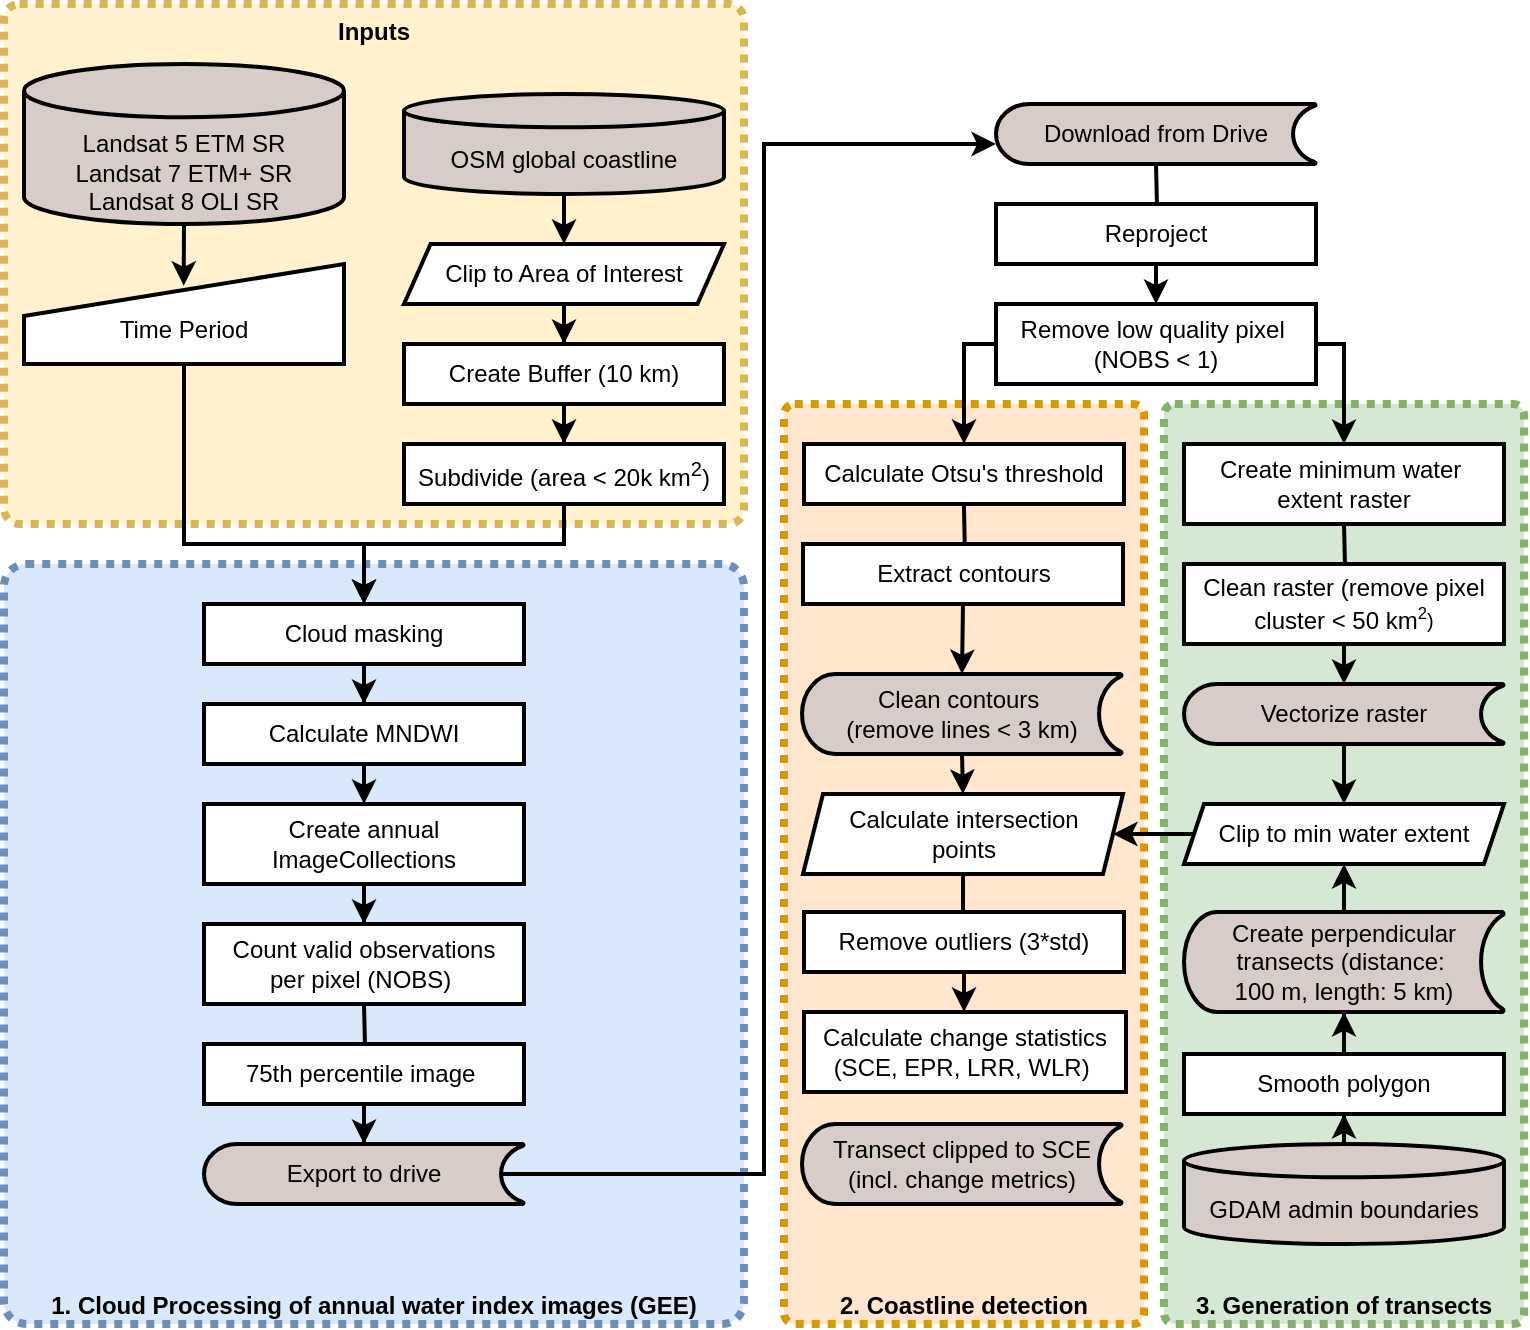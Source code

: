 <mxfile scale="2" border="0">
    <diagram id="DBIpVV0om-4YAddCiOre" name="Page-1">
        <mxGraphModel dx="1202" dy="1013" grid="1" gridSize="10" guides="1" tooltips="1" connect="1" arrows="1" fold="1" page="1" pageScale="1" pageWidth="827" pageHeight="1169" background="none" math="0" shadow="0">
            <root>
                <mxCell id="0"/>
                <mxCell id="1" parent="0"/>
                <mxCell id="156" value="&lt;b&gt;&lt;font color=&quot;#000000&quot;&gt;2. Coastline detection&lt;/font&gt;&lt;/b&gt;" style="rounded=1;whiteSpace=wrap;html=1;strokeWidth=4;arcSize=3;dashed=1;verticalAlign=bottom;rotation=0;dashPattern=1 1;fillColor=#ffe6cc;strokeColor=#d79b00;" parent="1" vertex="1">
                    <mxGeometry x="410" y="260" width="180" height="460" as="geometry"/>
                </mxCell>
                <mxCell id="143" value="&lt;b&gt;&lt;font color=&quot;#000000&quot;&gt;Inputs&lt;/font&gt;&lt;/b&gt;" style="rounded=1;whiteSpace=wrap;html=1;strokeWidth=4;arcSize=3;dashed=1;verticalAlign=top;dashPattern=1 1;fillColor=#fff2cc;strokeColor=#d6b656;" parent="1" vertex="1">
                    <mxGeometry x="20" y="60" width="370" height="260" as="geometry"/>
                </mxCell>
                <mxCell id="137" value="&lt;b&gt;&lt;font color=&quot;#000000&quot;&gt;1. Cloud Processing of annual water index images (GEE)&lt;/font&gt;&lt;/b&gt;" style="rounded=1;whiteSpace=wrap;html=1;strokeWidth=4;arcSize=3;dashed=1;verticalAlign=bottom;dashPattern=1 1;fillColor=#dae8fc;strokeColor=#6c8ebf;" parent="1" vertex="1">
                    <mxGeometry x="20" y="340" width="370" height="380" as="geometry"/>
                </mxCell>
                <mxCell id="140" value="&lt;b&gt;&lt;font color=&quot;#000000&quot;&gt;3. Generation&amp;nbsp;of transects&lt;/font&gt;&lt;/b&gt;" style="rounded=1;whiteSpace=wrap;html=1;strokeWidth=4;arcSize=3;dashed=1;verticalAlign=bottom;rotation=0;dashPattern=1 1;fillColor=#d5e8d4;strokeColor=#82b366;" parent="1" vertex="1">
                    <mxGeometry x="600" y="260" width="180" height="460" as="geometry"/>
                </mxCell>
                <mxCell id="132" style="edgeStyle=orthogonalEdgeStyle;rounded=0;orthogonalLoop=1;jettySize=auto;html=1;exitX=0.5;exitY=1;exitDx=0;exitDy=0;exitPerimeter=0;entryX=0.499;entryY=0.217;entryDx=0;entryDy=0;entryPerimeter=0;strokeWidth=2;" parent="1" source="8" target="11" edge="1">
                    <mxGeometry relative="1" as="geometry"/>
                </mxCell>
                <mxCell id="8" value="&lt;br&gt;&lt;br&gt;Landsat 5 ETM SR&lt;br&gt;Landsat 7 ETM+ SR&lt;br&gt;Landsat 8 OLI SR" style="strokeWidth=2;html=1;shape=mxgraph.flowchart.database;whiteSpace=wrap;verticalAlign=middle;fillColor=#d7ccc8;" parent="1" vertex="1">
                    <mxGeometry x="30" y="90" width="160" height="80" as="geometry"/>
                </mxCell>
                <mxCell id="110" style="edgeStyle=orthogonalEdgeStyle;rounded=0;orthogonalLoop=1;jettySize=auto;html=1;exitX=0.5;exitY=1;exitDx=0;exitDy=0;exitPerimeter=0;entryX=0.5;entryY=0;entryDx=0;entryDy=0;strokeWidth=2;" parent="1" source="10" target="109" edge="1">
                    <mxGeometry relative="1" as="geometry"/>
                </mxCell>
                <mxCell id="10" value="&lt;br&gt;OSM global coastline" style="strokeWidth=2;html=1;shape=mxgraph.flowchart.database;whiteSpace=wrap;verticalAlign=middle;fillColor=#d7ccc8;" parent="1" vertex="1">
                    <mxGeometry x="220" y="105" width="160" height="50" as="geometry"/>
                </mxCell>
                <mxCell id="128" style="edgeStyle=orthogonalEdgeStyle;rounded=0;orthogonalLoop=1;jettySize=auto;html=1;exitX=0.5;exitY=1;exitDx=0;exitDy=0;entryX=0.5;entryY=0;entryDx=0;entryDy=0;strokeWidth=2;" parent="1" source="11" edge="1">
                    <mxGeometry relative="1" as="geometry">
                        <Array as="points">
                            <mxPoint x="110" y="240"/>
                            <mxPoint x="110" y="330"/>
                            <mxPoint x="200" y="330"/>
                        </Array>
                        <mxPoint x="200" y="360.0" as="targetPoint"/>
                    </mxGeometry>
                </mxCell>
                <mxCell id="11" value="&lt;br&gt;Time Period" style="html=1;strokeWidth=2;shape=manualInput;whiteSpace=wrap;rounded=1;size=26;arcSize=0;" parent="1" vertex="1">
                    <mxGeometry x="30" y="190" width="160" height="50" as="geometry"/>
                </mxCell>
                <mxCell id="17" value="" style="edgeStyle=orthogonalEdgeStyle;rounded=0;orthogonalLoop=1;jettySize=auto;html=1;strokeWidth=2;" parent="1" source="14" target="16" edge="1">
                    <mxGeometry relative="1" as="geometry"/>
                </mxCell>
                <mxCell id="14" value="Create Buffer (10 km)" style="whiteSpace=wrap;html=1;strokeWidth=2;" parent="1" vertex="1">
                    <mxGeometry x="220" y="230" width="160" height="30" as="geometry"/>
                </mxCell>
                <mxCell id="23" style="edgeStyle=orthogonalEdgeStyle;rounded=0;orthogonalLoop=1;jettySize=auto;html=1;exitX=0.5;exitY=1;exitDx=0;exitDy=0;strokeWidth=2;entryX=0.5;entryY=0;entryDx=0;entryDy=0;" parent="1" source="16" target="25" edge="1">
                    <mxGeometry relative="1" as="geometry">
                        <mxPoint x="200" y="360" as="targetPoint"/>
                        <Array as="points">
                            <mxPoint x="300" y="330"/>
                            <mxPoint x="200" y="330"/>
                        </Array>
                    </mxGeometry>
                </mxCell>
                <mxCell id="16" value="Subdivide (area &amp;lt; 20k km&lt;sup&gt;2&lt;/sup&gt;)" style="whiteSpace=wrap;html=1;strokeWidth=2;" parent="1" vertex="1">
                    <mxGeometry x="220" y="280" width="160" height="30" as="geometry"/>
                </mxCell>
                <mxCell id="28" value="" style="edgeStyle=orthogonalEdgeStyle;rounded=0;orthogonalLoop=1;jettySize=auto;html=1;strokeWidth=2;" parent="1" source="25" target="27" edge="1">
                    <mxGeometry relative="1" as="geometry"/>
                </mxCell>
                <mxCell id="25" value="Cloud masking" style="whiteSpace=wrap;html=1;strokeWidth=2;" parent="1" vertex="1">
                    <mxGeometry x="120" y="360" width="160" height="30" as="geometry"/>
                </mxCell>
                <mxCell id="31" style="edgeStyle=orthogonalEdgeStyle;rounded=0;orthogonalLoop=1;jettySize=auto;html=1;exitX=0.5;exitY=1;exitDx=0;exitDy=0;entryX=0.5;entryY=0;entryDx=0;entryDy=0;strokeWidth=2;" parent="1" source="27" target="29" edge="1">
                    <mxGeometry relative="1" as="geometry"/>
                </mxCell>
                <mxCell id="27" value="Calculate MNDWI" style="whiteSpace=wrap;html=1;strokeWidth=2;" parent="1" vertex="1">
                    <mxGeometry x="120" y="410" width="160" height="30" as="geometry"/>
                </mxCell>
                <mxCell id="33" value="" style="edgeStyle=orthogonalEdgeStyle;rounded=0;orthogonalLoop=1;jettySize=auto;html=1;strokeWidth=2;entryX=0.5;entryY=0;entryDx=0;entryDy=0;" parent="1" source="29" target="141" edge="1">
                    <mxGeometry relative="1" as="geometry">
                        <mxPoint x="200" y="530" as="targetPoint"/>
                    </mxGeometry>
                </mxCell>
                <mxCell id="29" value="Create annual ImageCollections" style="whiteSpace=wrap;html=1;strokeWidth=2;" parent="1" vertex="1">
                    <mxGeometry x="120" y="460" width="160" height="40" as="geometry"/>
                </mxCell>
                <mxCell id="35" value="" style="edgeStyle=orthogonalEdgeStyle;rounded=0;orthogonalLoop=1;jettySize=auto;html=1;strokeWidth=2;" parent="1" target="34" edge="1">
                    <mxGeometry relative="1" as="geometry">
                        <mxPoint x="200" y="560" as="sourcePoint"/>
                    </mxGeometry>
                </mxCell>
                <mxCell id="167" value="" style="edgeStyle=orthogonalEdgeStyle;rounded=0;orthogonalLoop=1;jettySize=auto;html=1;strokeWidth=2;" parent="1" source="34" target="142" edge="1">
                    <mxGeometry relative="1" as="geometry"/>
                </mxCell>
                <mxCell id="34" value="&lt;span style=&quot;font-family: &amp;#34;helvetica&amp;#34;&quot;&gt;75th&amp;nbsp;percentile image&amp;nbsp;&lt;/span&gt;" style="whiteSpace=wrap;html=1;strokeWidth=2;" parent="1" vertex="1">
                    <mxGeometry x="120" y="580" width="160" height="30" as="geometry"/>
                </mxCell>
                <mxCell id="36" style="edgeStyle=orthogonalEdgeStyle;rounded=0;orthogonalLoop=1;jettySize=auto;html=1;exitX=0.5;exitY=1;exitDx=0;exitDy=0;" parent="1" source="34" target="34" edge="1">
                    <mxGeometry relative="1" as="geometry"/>
                </mxCell>
                <mxCell id="48" value="" style="edgeStyle=orthogonalEdgeStyle;rounded=0;orthogonalLoop=1;jettySize=auto;html=1;exitX=0.93;exitY=0.5;exitDx=0;exitDy=0;exitPerimeter=0;strokeWidth=2;entryX=0;entryY=0.5;entryDx=0;entryDy=0;entryPerimeter=0;" parent="1" source="142" edge="1">
                    <mxGeometry relative="1" as="geometry">
                        <mxPoint x="258.8" y="760" as="sourcePoint"/>
                        <mxPoint x="516" y="130" as="targetPoint"/>
                        <Array as="points">
                            <mxPoint x="400" y="645"/>
                            <mxPoint x="400" y="130"/>
                        </Array>
                    </mxGeometry>
                </mxCell>
                <mxCell id="50" value="" style="edgeStyle=orthogonalEdgeStyle;rounded=0;orthogonalLoop=1;jettySize=auto;html=1;strokeWidth=2;" parent="1" target="49" edge="1">
                    <mxGeometry relative="1" as="geometry">
                        <mxPoint x="596" y="140" as="sourcePoint"/>
                    </mxGeometry>
                </mxCell>
                <mxCell id="52" value="" style="edgeStyle=orthogonalEdgeStyle;rounded=0;orthogonalLoop=1;jettySize=auto;html=1;strokeWidth=2;" parent="1" source="49" edge="1">
                    <mxGeometry relative="1" as="geometry">
                        <mxPoint x="596.034" y="210" as="targetPoint"/>
                    </mxGeometry>
                </mxCell>
                <mxCell id="49" value="Reproject" style="whiteSpace=wrap;html=1;dashed=0;strokeWidth=2;" parent="1" vertex="1">
                    <mxGeometry x="516" y="160" width="160" height="30" as="geometry"/>
                </mxCell>
                <mxCell id="60" value="" style="edgeStyle=orthogonalEdgeStyle;rounded=0;orthogonalLoop=1;jettySize=auto;html=1;strokeWidth=2;" parent="1" target="59" edge="1">
                    <mxGeometry relative="1" as="geometry">
                        <mxPoint x="499.941" y="310" as="sourcePoint"/>
                    </mxGeometry>
                </mxCell>
                <mxCell id="133" style="edgeStyle=orthogonalEdgeStyle;rounded=0;orthogonalLoop=1;jettySize=auto;html=1;exitX=0.5;exitY=1;exitDx=0;exitDy=0;entryX=0.5;entryY=0;entryDx=0;entryDy=0;strokeWidth=2;entryPerimeter=0;" parent="1" source="59" target="121" edge="1">
                    <mxGeometry relative="1" as="geometry">
                        <mxPoint x="501" y="380.0" as="targetPoint"/>
                    </mxGeometry>
                </mxCell>
                <mxCell id="59" value="&lt;span&gt;Extract contours&lt;/span&gt;" style="whiteSpace=wrap;html=1;dashed=0;strokeWidth=2;" parent="1" vertex="1">
                    <mxGeometry x="419.5" y="330" width="160" height="30" as="geometry"/>
                </mxCell>
                <mxCell id="67" value="" style="edgeStyle=orthogonalEdgeStyle;rounded=0;orthogonalLoop=1;jettySize=auto;html=1;strokeWidth=2;" parent="1" target="66" edge="1">
                    <mxGeometry relative="1" as="geometry">
                        <mxPoint x="690" y="320" as="sourcePoint"/>
                    </mxGeometry>
                </mxCell>
                <mxCell id="69" value="" style="edgeStyle=orthogonalEdgeStyle;rounded=0;orthogonalLoop=1;jettySize=auto;html=1;strokeWidth=2;" parent="1" source="66" edge="1">
                    <mxGeometry relative="1" as="geometry">
                        <mxPoint x="690" y="400" as="targetPoint"/>
                    </mxGeometry>
                </mxCell>
                <mxCell id="66" value="Clean raster (remove pixel cluster &amp;lt; 50 km&lt;span style=&quot;font-size: 10px&quot;&gt;&lt;sup&gt;2&lt;/sup&gt;)&lt;/span&gt;" style="whiteSpace=wrap;html=1;dashed=0;strokeWidth=2;" parent="1" vertex="1">
                    <mxGeometry x="610" y="340" width="160" height="40" as="geometry"/>
                </mxCell>
                <mxCell id="162" value="" style="edgeStyle=orthogonalEdgeStyle;rounded=0;orthogonalLoop=1;jettySize=auto;html=1;strokeWidth=2;entryX=0.5;entryY=1;entryDx=0;entryDy=0;" parent="1" source="70" target="73" edge="1">
                    <mxGeometry relative="1" as="geometry"/>
                </mxCell>
                <mxCell id="70" value="&lt;br&gt;GDAM admin boundaries" style="strokeWidth=2;html=1;shape=mxgraph.flowchart.database;whiteSpace=wrap;verticalAlign=middle;fillColor=#d7ccc8;" parent="1" vertex="1">
                    <mxGeometry x="610" y="630" width="160" height="50" as="geometry"/>
                </mxCell>
                <mxCell id="163" value="" style="edgeStyle=orthogonalEdgeStyle;rounded=0;orthogonalLoop=1;jettySize=auto;html=1;strokeWidth=2;" parent="1" source="73" target="116" edge="1">
                    <mxGeometry relative="1" as="geometry"/>
                </mxCell>
                <mxCell id="73" value="Smooth polygon" style="whiteSpace=wrap;html=1;dashed=0;strokeWidth=2;" parent="1" vertex="1">
                    <mxGeometry x="610" y="585" width="160" height="30" as="geometry"/>
                </mxCell>
                <mxCell id="154" value="" style="edgeStyle=orthogonalEdgeStyle;rounded=0;orthogonalLoop=1;jettySize=auto;html=1;entryX=0.5;entryY=0;entryDx=0;entryDy=0;strokeWidth=2;" parent="1" source="90" target="144" edge="1">
                    <mxGeometry relative="1" as="geometry"/>
                </mxCell>
                <mxCell id="90" value="Calculate intersection &lt;br&gt;points" style="shape=parallelogram;perimeter=parallelogramPerimeter;whiteSpace=wrap;html=1;fixedSize=1;dashed=0;strokeWidth=2;size=10;" parent="1" vertex="1">
                    <mxGeometry x="419.5" y="455" width="160" height="40" as="geometry"/>
                </mxCell>
                <mxCell id="76zILk3vPqKs6lgeviAI-170" style="edgeStyle=orthogonalEdgeStyle;rounded=0;orthogonalLoop=1;jettySize=auto;html=1;exitX=0.5;exitY=1;exitDx=0;exitDy=0;strokeWidth=2;" parent="1" source="109" target="14" edge="1">
                    <mxGeometry relative="1" as="geometry"/>
                </mxCell>
                <mxCell id="109" value="&lt;span&gt;Clip to Area of Interest&lt;/span&gt;" style="shape=parallelogram;perimeter=parallelogramPerimeter;whiteSpace=wrap;html=1;dashed=0;size=0.083;strokeWidth=2;" parent="1" vertex="1">
                    <mxGeometry x="220" y="180" width="160" height="30" as="geometry"/>
                </mxCell>
                <mxCell id="112" style="edgeStyle=orthogonalEdgeStyle;rounded=0;orthogonalLoop=1;jettySize=auto;html=1;exitX=1;exitY=0.5;exitDx=0;exitDy=0;entryX=0.5;entryY=0;entryDx=0;entryDy=0;strokeWidth=2;" parent="1" source="119" target="114" edge="1">
                    <mxGeometry relative="1" as="geometry">
                        <mxPoint x="668.8" y="220" as="sourcePoint"/>
                        <mxPoint x="700" y="280" as="targetPoint"/>
                        <Array as="points">
                            <mxPoint x="690" y="230"/>
                        </Array>
                    </mxGeometry>
                </mxCell>
                <mxCell id="113" value="Download from Drive" style="strokeWidth=2;html=1;shape=mxgraph.flowchart.stored_data;whiteSpace=wrap;fillColor=#d7ccc8;" parent="1" vertex="1">
                    <mxGeometry x="516" y="110" width="160" height="30" as="geometry"/>
                </mxCell>
                <mxCell id="114" value="Create minimum water&amp;nbsp;&lt;br&gt;extent raster" style="whiteSpace=wrap;html=1;dashed=0;strokeWidth=2;" parent="1" vertex="1">
                    <mxGeometry x="610" y="280" width="160" height="40" as="geometry"/>
                </mxCell>
                <mxCell id="134" style="edgeStyle=orthogonalEdgeStyle;rounded=0;orthogonalLoop=1;jettySize=auto;html=1;exitX=0.5;exitY=1;exitDx=0;exitDy=0;exitPerimeter=0;entryX=0.5;entryY=0;entryDx=0;entryDy=0;strokeWidth=2;" parent="1" source="115" target="118" edge="1">
                    <mxGeometry relative="1" as="geometry"/>
                </mxCell>
                <mxCell id="115" value="Vectorize raster" style="strokeWidth=2;html=1;shape=mxgraph.flowchart.stored_data;whiteSpace=wrap;fillColor=#d7ccc8;" parent="1" vertex="1">
                    <mxGeometry x="610" y="400" width="160" height="30" as="geometry"/>
                </mxCell>
                <mxCell id="125" style="edgeStyle=orthogonalEdgeStyle;rounded=0;orthogonalLoop=1;jettySize=auto;html=1;exitX=0.5;exitY=0;exitDx=0;exitDy=0;exitPerimeter=0;entryX=0.5;entryY=1;entryDx=0;entryDy=0;strokeWidth=2;" parent="1" source="116" target="118" edge="1">
                    <mxGeometry relative="1" as="geometry"/>
                </mxCell>
                <mxCell id="116" value="Create perpendicular transects (distance:&amp;nbsp;&lt;br&gt;100 m, length: 5 km)" style="strokeWidth=2;html=1;shape=mxgraph.flowchart.stored_data;whiteSpace=wrap;fillColor=#d7ccc8;" parent="1" vertex="1">
                    <mxGeometry x="610" y="514" width="160" height="50" as="geometry"/>
                </mxCell>
                <mxCell id="76zILk3vPqKs6lgeviAI-175" style="edgeStyle=orthogonalEdgeStyle;rounded=0;orthogonalLoop=1;jettySize=auto;html=1;exitX=0;exitY=0.5;exitDx=0;exitDy=0;strokeWidth=2;" parent="1" source="118" target="90" edge="1">
                    <mxGeometry relative="1" as="geometry"/>
                </mxCell>
                <mxCell id="118" value="Clip to min water extent" style="shape=parallelogram;perimeter=parallelogramPerimeter;whiteSpace=wrap;html=1;fixedSize=1;dashed=0;strokeWidth=2;size=10;" parent="1" vertex="1">
                    <mxGeometry x="610" y="460" width="160" height="30" as="geometry"/>
                </mxCell>
                <mxCell id="164" style="edgeStyle=orthogonalEdgeStyle;rounded=0;orthogonalLoop=1;jettySize=auto;html=1;exitX=0;exitY=0.5;exitDx=0;exitDy=0;strokeWidth=2;" parent="1" source="119" target="120" edge="1">
                    <mxGeometry relative="1" as="geometry">
                        <Array as="points">
                            <mxPoint x="500" y="230"/>
                        </Array>
                    </mxGeometry>
                </mxCell>
                <mxCell id="119" value="Remove low quality pixel&amp;nbsp;&lt;br&gt;(NOBS &amp;lt; 1)" style="whiteSpace=wrap;html=1;dashed=0;strokeWidth=2;" parent="1" vertex="1">
                    <mxGeometry x="516" y="210" width="160" height="40" as="geometry"/>
                </mxCell>
                <mxCell id="120" value="&lt;span&gt;Calculate Otsu's threshold&lt;/span&gt;" style="whiteSpace=wrap;html=1;dashed=0;strokeWidth=2;" parent="1" vertex="1">
                    <mxGeometry x="420" y="280" width="160" height="30" as="geometry"/>
                </mxCell>
                <mxCell id="76zILk3vPqKs6lgeviAI-171" style="edgeStyle=orthogonalEdgeStyle;rounded=0;orthogonalLoop=1;jettySize=auto;html=1;exitX=0.5;exitY=1;exitDx=0;exitDy=0;exitPerimeter=0;entryX=0.5;entryY=0;entryDx=0;entryDy=0;strokeWidth=2;" parent="1" source="121" target="90" edge="1">
                    <mxGeometry relative="1" as="geometry"/>
                </mxCell>
                <mxCell id="121" value="Clean contours&amp;nbsp;&lt;br&gt;(remove lines &amp;lt; 3 km)" style="strokeWidth=2;html=1;shape=mxgraph.flowchart.stored_data;whiteSpace=wrap;fillColor=#d7ccc8;" parent="1" vertex="1">
                    <mxGeometry x="419" y="395" width="160" height="40" as="geometry"/>
                </mxCell>
                <mxCell id="135" value="Transect clipped to SCE&lt;br&gt;(incl. change metrics)" style="strokeWidth=2;html=1;shape=mxgraph.flowchart.stored_data;whiteSpace=wrap;fillColor=#d7ccc8;" parent="1" vertex="1">
                    <mxGeometry x="419" y="620" width="160" height="40" as="geometry"/>
                </mxCell>
                <mxCell id="141" value="Count valid observations &lt;br&gt;per pixel (NOBS)&amp;nbsp;" style="whiteSpace=wrap;html=1;strokeWidth=2;" parent="1" vertex="1">
                    <mxGeometry x="120" y="520" width="160" height="40" as="geometry"/>
                </mxCell>
                <mxCell id="142" value="Export to drive" style="strokeWidth=2;html=1;shape=mxgraph.flowchart.stored_data;whiteSpace=wrap;fillColor=#d7ccc8;" parent="1" vertex="1">
                    <mxGeometry x="120" y="630" width="160" height="30" as="geometry"/>
                </mxCell>
                <mxCell id="150" value="" style="edgeStyle=orthogonalEdgeStyle;rounded=0;orthogonalLoop=1;jettySize=auto;html=1;entryX=0.5;entryY=0;entryDx=0;entryDy=0;" parent="1" source="144" target="144" edge="1">
                    <mxGeometry relative="1" as="geometry">
                        <Array as="points">
                            <mxPoint x="500" y="550"/>
                            <mxPoint x="500" y="550"/>
                        </Array>
                    </mxGeometry>
                </mxCell>
                <mxCell id="155" value="" style="edgeStyle=orthogonalEdgeStyle;rounded=0;orthogonalLoop=1;jettySize=auto;html=1;strokeWidth=2;" parent="1" source="144" target="145" edge="1">
                    <mxGeometry relative="1" as="geometry"/>
                </mxCell>
                <mxCell id="144" value="Remove outliers (3*std)" style="whiteSpace=wrap;html=1;dashed=0;strokeWidth=2;" parent="1" vertex="1">
                    <mxGeometry x="420" y="514" width="160" height="30" as="geometry"/>
                </mxCell>
                <mxCell id="145" value="Calculate change statistics (SCE, EPR, LRR, WLR)&amp;nbsp;" style="whiteSpace=wrap;html=1;dashed=0;strokeWidth=2;" parent="1" vertex="1">
                    <mxGeometry x="420" y="564" width="161" height="40" as="geometry"/>
                </mxCell>
            </root>
        </mxGraphModel>
    </diagram>
    <diagram id="6Ny9rp721MdE1ZF3W5BB" name="Page-2">
        &#xa;        &#xa;        &#xa;&#xa;&#xa;
        <mxGraphModel dx="1137" dy="792" grid="1" gridSize="10" guides="1" tooltips="1" connect="1" arrows="1" fold="1" page="1" pageScale="1" pageWidth="827" pageHeight="1169" math="0" shadow="0">
            &#xa;            &#xa;            &#xa;&#xa;&#xa;
            <root>
                &#xa;                &#xa;                &#xa;&#xa;&#xa;
                <mxCell id="G7kzEWV4rixR5eIOQa-x-0"/>
                &#xa;                &#xa;                &#xa;&#xa;&#xa;
                <mxCell id="G7kzEWV4rixR5eIOQa-x-1" parent="G7kzEWV4rixR5eIOQa-x-0"/>
                &#xa;                &#xa;                &#xa;&#xa;&#xa;
                <mxCell id="u1eGhXLBOdqfg7JLbnb1-4" value="&lt;font color=&quot;#000000&quot;&gt;&lt;b&gt;Tidal shoreline displacement&amp;nbsp;&lt;/b&gt;&lt;/font&gt;" style="rounded=1;whiteSpace=wrap;html=1;strokeWidth=4;arcSize=3;dashed=1;verticalAlign=top;fontColor=#ffffff;rotation=0;dashPattern=1 1;strokeColor=#808080;fillColor=#CCFFCC;" parent="G7kzEWV4rixR5eIOQa-x-1" vertex="1">
                    &#xa;                    &#xa;                    &#xa;&#xa;&#xa;
                    <mxGeometry x="630" y="40" width="177" height="340" as="geometry"/>
                    &#xa;                    &#xa;                    &#xa;&#xa;&#xa;
                </mxCell>
                &#xa;                &#xa;                &#xa;&#xa;&#xa;
                <mxCell id="u1eGhXLBOdqfg7JLbnb1-1" value="&lt;font color=&quot;#000000&quot;&gt;&lt;b&gt;Extraction of shoreline pairs&lt;/b&gt;&lt;/font&gt;" style="rounded=1;whiteSpace=wrap;html=1;strokeWidth=4;arcSize=3;dashed=1;verticalAlign=top;fontColor=#ffffff;rotation=0;dashPattern=1 1;strokeColor=#808080;fillColor=#99CCFF;" parent="G7kzEWV4rixR5eIOQa-x-1" vertex="1">
                    &#xa;                    &#xa;                    &#xa;&#xa;&#xa;
                    <mxGeometry x="230" y="40" width="380" height="340" as="geometry"/>
                    &#xa;                    &#xa;                    &#xa;&#xa;&#xa;
                </mxCell>
                &#xa;                &#xa;                &#xa;&#xa;&#xa;
                <mxCell id="u1eGhXLBOdqfg7JLbnb1-0" value="&lt;b&gt;&lt;font color=&quot;#000000&quot;&gt;Low and high tide dates&lt;/font&gt;&lt;/b&gt;" style="rounded=1;whiteSpace=wrap;html=1;strokeWidth=4;arcSize=3;dashed=1;verticalAlign=top;fontColor=#ffffff;rotation=0;dashPattern=1 1;strokeColor=#808080;fillColor=#FFCC99;" parent="G7kzEWV4rixR5eIOQa-x-1" vertex="1">
                    &#xa;                    &#xa;                    &#xa;&#xa;&#xa;
                    <mxGeometry x="30" y="40" width="180" height="340" as="geometry"/>
                    &#xa;                    &#xa;                    &#xa;&#xa;&#xa;
                </mxCell>
                &#xa;                &#xa;                &#xa;&#xa;&#xa;
                <mxCell id="kwWeuMt8KLDTQIKXIecI-9" value="" style="edgeStyle=orthogonalEdgeStyle;rounded=0;orthogonalLoop=1;jettySize=auto;html=1;entryX=0.5;entryY=0;entryDx=0;entryDy=0;" parent="G7kzEWV4rixR5eIOQa-x-1" source="xpRjQaF-fiDgOGQCr5oi-0" target="kwWeuMt8KLDTQIKXIecI-0" edge="1">
                    &#xa;                    &#xa;                    &#xa;&#xa;&#xa;
                    <mxGeometry relative="1" as="geometry"/>
                    &#xa;                    &#xa;                    &#xa;&#xa;&#xa;
                </mxCell>
                &#xa;                &#xa;                &#xa;&#xa;&#xa;
                <mxCell id="xpRjQaF-fiDgOGQCr5oi-0" value="&lt;br&gt;Hourly sea level data" style="strokeWidth=2;html=1;shape=mxgraph.flowchart.database;whiteSpace=wrap;verticalAlign=middle;" parent="G7kzEWV4rixR5eIOQa-x-1" vertex="1">
                    &#xa;                    &#xa;                    &#xa;&#xa;&#xa;
                    <mxGeometry x="40" y="80" width="160" height="60" as="geometry"/>
                    &#xa;                    &#xa;                    &#xa;&#xa;&#xa;
                </mxCell>
                &#xa;                &#xa;                &#xa;&#xa;&#xa;
                <mxCell id="kwWeuMt8KLDTQIKXIecI-10" value="" style="edgeStyle=orthogonalEdgeStyle;rounded=0;orthogonalLoop=1;jettySize=auto;html=1;entryX=0.5;entryY=0;entryDx=0;entryDy=0;" parent="G7kzEWV4rixR5eIOQa-x-1" source="kwWeuMt8KLDTQIKXIecI-0" edge="1">
                    &#xa;                    &#xa;                    &#xa;&#xa;&#xa;
                    <mxGeometry relative="1" as="geometry">
                        &#xa;                        &#xa;                        &#xa;&#xa;&#xa;
                        <mxPoint x="120.0" y="210" as="targetPoint"/>
                        &#xa;                        &#xa;                        &#xa;&#xa;&#xa;
                    </mxGeometry>
                    &#xa;                    &#xa;                    &#xa;&#xa;&#xa;
                </mxCell>
                &#xa;                &#xa;                &#xa;&#xa;&#xa;
                <mxCell id="kwWeuMt8KLDTQIKXIecI-0" value="Cleaning" style="whiteSpace=wrap;html=1;strokeWidth=2;" parent="G7kzEWV4rixR5eIOQa-x-1" vertex="1">
                    &#xa;                    &#xa;                    &#xa;&#xa;&#xa;
                    <mxGeometry x="40" y="161" width="160" height="29" as="geometry"/>
                    &#xa;                    &#xa;                    &#xa;&#xa;&#xa;
                </mxCell>
                &#xa;                &#xa;                &#xa;&#xa;&#xa;
                <mxCell id="kwWeuMt8KLDTQIKXIecI-44" value="" style="edgeStyle=orthogonalEdgeStyle;rounded=0;orthogonalLoop=1;jettySize=auto;html=1;entryX=1;entryY=0.5;entryDx=0;entryDy=0;" parent="G7kzEWV4rixR5eIOQa-x-1" source="kwWeuMt8KLDTQIKXIecI-1" target="3BvnnZRM6rv_4ZSRyspK-0" edge="1">
                    &#xa;                    &#xa;                    &#xa;&#xa;&#xa;
                    <mxGeometry relative="1" as="geometry">
                        &#xa;                        &#xa;                        &#xa;&#xa;&#xa;
                        <mxPoint x="200" y="225" as="targetPoint"/>
                        &#xa;                        &#xa;                        &#xa;&#xa;&#xa;
                    </mxGeometry>
                    &#xa;                    &#xa;                    &#xa;&#xa;&#xa;
                </mxCell>
                &#xa;                &#xa;                &#xa;&#xa;&#xa;
                <mxCell id="kwWeuMt8KLDTQIKXIecI-1" value="Get overpass time" style="whiteSpace=wrap;html=1;strokeWidth=2;" parent="G7kzEWV4rixR5eIOQa-x-1" vertex="1">
                    &#xa;                    &#xa;                    &#xa;&#xa;&#xa;
                    <mxGeometry x="242" y="210" width="158" height="30" as="geometry"/>
                    &#xa;                    &#xa;                    &#xa;&#xa;&#xa;
                </mxCell>
                &#xa;                &#xa;                &#xa;&#xa;&#xa;
                <mxCell id="kwWeuMt8KLDTQIKXIecI-6" value="" style="edgeStyle=orthogonalEdgeStyle;rounded=0;orthogonalLoop=1;jettySize=auto;html=1;entryX=0.5;entryY=0;entryDx=0;entryDy=0;" parent="G7kzEWV4rixR5eIOQa-x-1" source="kwWeuMt8KLDTQIKXIecI-2" target="kwWeuMt8KLDTQIKXIecI-3" edge="1">
                    &#xa;                    &#xa;                    &#xa;&#xa;&#xa;
                    <mxGeometry relative="1" as="geometry"/>
                    &#xa;                    &#xa;                    &#xa;&#xa;&#xa;
                </mxCell>
                &#xa;                &#xa;                &#xa;&#xa;&#xa;
                <mxCell id="kwWeuMt8KLDTQIKXIecI-2" value="&lt;br&gt;Landsat SR archive" style="strokeWidth=2;html=1;shape=mxgraph.flowchart.database;whiteSpace=wrap;verticalAlign=middle;" parent="G7kzEWV4rixR5eIOQa-x-1" vertex="1">
                    &#xa;                    &#xa;                    &#xa;&#xa;&#xa;
                    <mxGeometry x="242" y="80" width="158" height="60" as="geometry"/>
                    &#xa;                    &#xa;                    &#xa;&#xa;&#xa;
                </mxCell>
                &#xa;                &#xa;                &#xa;&#xa;&#xa;
                <mxCell id="kwWeuMt8KLDTQIKXIecI-11" value="" style="edgeStyle=orthogonalEdgeStyle;rounded=0;orthogonalLoop=1;jettySize=auto;html=1;" parent="G7kzEWV4rixR5eIOQa-x-1" target="kwWeuMt8KLDTQIKXIecI-5" edge="1">
                    &#xa;                    &#xa;                    &#xa;&#xa;&#xa;
                    <mxGeometry relative="1" as="geometry">
                        &#xa;                        &#xa;                        &#xa;&#xa;&#xa;
                        <mxPoint x="120.0" y="240" as="sourcePoint"/>
                        &#xa;                        &#xa;                        &#xa;&#xa;&#xa;
                    </mxGeometry>
                    &#xa;                    &#xa;                    &#xa;&#xa;&#xa;
                </mxCell>
                &#xa;                &#xa;                &#xa;&#xa;&#xa;
                <mxCell id="kwWeuMt8KLDTQIKXIecI-13" value="" style="edgeStyle=orthogonalEdgeStyle;rounded=0;orthogonalLoop=1;jettySize=auto;html=1;" parent="G7kzEWV4rixR5eIOQa-x-1" source="kwWeuMt8KLDTQIKXIecI-5" target="kwWeuMt8KLDTQIKXIecI-12" edge="1">
                    &#xa;                    &#xa;                    &#xa;&#xa;&#xa;
                    <mxGeometry relative="1" as="geometry"/>
                    &#xa;                    &#xa;                    &#xa;&#xa;&#xa;
                </mxCell>
                &#xa;                &#xa;                &#xa;&#xa;&#xa;
                <mxCell id="kwWeuMt8KLDTQIKXIecI-5" value="Identify low/ high tide peaks (3-days-range)" style="whiteSpace=wrap;html=1;strokeWidth=2;" parent="G7kzEWV4rixR5eIOQa-x-1" vertex="1">
                    &#xa;                    &#xa;                    &#xa;&#xa;&#xa;
                    <mxGeometry x="40" y="260" width="160" height="40" as="geometry"/>
                    &#xa;                    &#xa;                    &#xa;&#xa;&#xa;
                </mxCell>
                &#xa;                &#xa;                &#xa;&#xa;&#xa;
                <mxCell id="0Cl5kca043SfWDlE1Gfl-0" style="edgeStyle=orthogonalEdgeStyle;rounded=0;orthogonalLoop=1;jettySize=auto;html=1;exitX=1;exitY=0.5;exitDx=0;exitDy=0;entryX=0.04;entryY=0.499;entryDx=0;entryDy=0;entryPerimeter=0;" parent="G7kzEWV4rixR5eIOQa-x-1" source="kwWeuMt8KLDTQIKXIecI-12" target="3BvnnZRM6rv_4ZSRyspK-1" edge="1">
                    &#xa;                    &#xa;                    &#xa;&#xa;&#xa;
                    <mxGeometry relative="1" as="geometry">
                        &#xa;                        &#xa;                        &#xa;&#xa;&#xa;
                        <Array as="points">
                            &#xa;                            &#xa;                            &#xa;&#xa;&#xa;
                            <mxPoint x="220" y="340"/>
                            &#xa;                            &#xa;                            &#xa;&#xa;&#xa;
                            <mxPoint x="220" y="278"/>
                            &#xa;                            &#xa;                            &#xa;&#xa;&#xa;
                        </Array>
                        &#xa;                        &#xa;                        &#xa;&#xa;&#xa;
                    </mxGeometry>
                    &#xa;                    &#xa;                    &#xa;&#xa;&#xa;
                </mxCell>
                &#xa;                &#xa;                &#xa;&#xa;&#xa;
                <mxCell id="kwWeuMt8KLDTQIKXIecI-12" value="Create low and high tide&amp;nbsp; date lists" style="whiteSpace=wrap;html=1;strokeWidth=2;" parent="G7kzEWV4rixR5eIOQa-x-1" vertex="1">
                    &#xa;                    &#xa;                    &#xa;&#xa;&#xa;
                    <mxGeometry x="40" y="320" width="160" height="40" as="geometry"/>
                    &#xa;                    &#xa;                    &#xa;&#xa;&#xa;
                </mxCell>
                &#xa;                &#xa;                &#xa;&#xa;&#xa;
                <mxCell id="kwWeuMt8KLDTQIKXIecI-43" style="edgeStyle=orthogonalEdgeStyle;rounded=0;orthogonalLoop=1;jettySize=auto;html=1;exitX=0.5;exitY=1;exitDx=0;exitDy=0;entryX=0.5;entryY=0;entryDx=0;entryDy=0;" parent="G7kzEWV4rixR5eIOQa-x-1" source="kwWeuMt8KLDTQIKXIecI-3" target="kwWeuMt8KLDTQIKXIecI-1" edge="1">
                    &#xa;                    &#xa;                    &#xa;&#xa;&#xa;
                    <mxGeometry relative="1" as="geometry"/>
                    &#xa;                    &#xa;                    &#xa;&#xa;&#xa;
                </mxCell>
                &#xa;                &#xa;                &#xa;&#xa;&#xa;
                <mxCell id="M9L3XV6rEVfdarkpNAo4-2" value="" style="edgeStyle=orthogonalEdgeStyle;rounded=0;orthogonalLoop=1;jettySize=auto;html=1;entryX=1;entryY=0.5;entryDx=0;entryDy=0;" parent="G7kzEWV4rixR5eIOQa-x-1" source="kwWeuMt8KLDTQIKXIecI-3" target="3BvnnZRM6rv_4ZSRyspK-1" edge="1">
                    &#xa;                    &#xa;                    &#xa;&#xa;&#xa;
                    <mxGeometry relative="1" as="geometry">
                        &#xa;                        &#xa;                        &#xa;&#xa;&#xa;
                        <Array as="points">
                            &#xa;                            &#xa;                            &#xa;&#xa;&#xa;
                            <mxPoint x="410" y="175"/>
                            &#xa;                            &#xa;                            &#xa;&#xa;&#xa;
                            <mxPoint x="410" y="278"/>
                            &#xa;                            &#xa;                            &#xa;&#xa;&#xa;
                        </Array>
                        &#xa;                        &#xa;                        &#xa;&#xa;&#xa;
                    </mxGeometry>
                    &#xa;                    &#xa;                    &#xa;&#xa;&#xa;
                </mxCell>
                &#xa;                &#xa;                &#xa;&#xa;&#xa;
                <mxCell id="kwWeuMt8KLDTQIKXIecI-3" value="Clip to AOI" style="whiteSpace=wrap;html=1;strokeWidth=2;" parent="G7kzEWV4rixR5eIOQa-x-1" vertex="1">
                    &#xa;                    &#xa;                    &#xa;&#xa;&#xa;
                    <mxGeometry x="242" y="161" width="158" height="28" as="geometry"/>
                    &#xa;                    &#xa;                    &#xa;&#xa;&#xa;
                </mxCell>
                &#xa;                &#xa;                &#xa;&#xa;&#xa;
                <mxCell id="kwWeuMt8KLDTQIKXIecI-26" value="" style="edgeStyle=orthogonalEdgeStyle;rounded=0;orthogonalLoop=1;jettySize=auto;html=1;" parent="G7kzEWV4rixR5eIOQa-x-1" target="kwWeuMt8KLDTQIKXIecI-23" edge="1">
                    &#xa;                    &#xa;                    &#xa;&#xa;&#xa;
                    <mxGeometry relative="1" as="geometry">
                        &#xa;                        &#xa;                        &#xa;&#xa;&#xa;
                        <mxPoint x="322.0" y="298" as="sourcePoint"/>
                        &#xa;                        &#xa;                        &#xa;&#xa;&#xa;
                    </mxGeometry>
                    &#xa;                    &#xa;                    &#xa;&#xa;&#xa;
                </mxCell>
                &#xa;                &#xa;                &#xa;&#xa;&#xa;
                <mxCell id="M9L3XV6rEVfdarkpNAo4-0" style="edgeStyle=orthogonalEdgeStyle;rounded=0;orthogonalLoop=1;jettySize=auto;html=1;exitX=1;exitY=0.5;exitDx=0;exitDy=0;entryX=0;entryY=0.5;entryDx=0;entryDy=0;" parent="G7kzEWV4rixR5eIOQa-x-1" source="kwWeuMt8KLDTQIKXIecI-23" target="kwWeuMt8KLDTQIKXIecI-27" edge="1">
                    &#xa;                    &#xa;                    &#xa;&#xa;&#xa;
                    <mxGeometry relative="1" as="geometry">
                        &#xa;                        &#xa;                        &#xa;&#xa;&#xa;
                        <Array as="points">
                            &#xa;                            &#xa;                            &#xa;&#xa;&#xa;
                            <mxPoint x="420" y="338"/>
                            &#xa;                            &#xa;                            &#xa;&#xa;&#xa;
                            <mxPoint x="420" y="105"/>
                            &#xa;                            &#xa;                            &#xa;&#xa;&#xa;
                        </Array>
                        &#xa;                        &#xa;                        &#xa;&#xa;&#xa;
                    </mxGeometry>
                    &#xa;                    &#xa;                    &#xa;&#xa;&#xa;
                </mxCell>
                &#xa;                &#xa;                &#xa;&#xa;&#xa;
                <mxCell id="kwWeuMt8KLDTQIKXIecI-23" value="Filter by AOI cloud cover &lt;br&gt;(&amp;lt; 20%)" style="whiteSpace=wrap;html=1;strokeWidth=2;" parent="G7kzEWV4rixR5eIOQa-x-1" vertex="1">
                    &#xa;                    &#xa;                    &#xa;&#xa;&#xa;
                    <mxGeometry x="242" y="318" width="158" height="40" as="geometry"/>
                    &#xa;                    &#xa;                    &#xa;&#xa;&#xa;
                </mxCell>
                &#xa;                &#xa;                &#xa;&#xa;&#xa;
                <mxCell id="kwWeuMt8KLDTQIKXIecI-30" value="" style="edgeStyle=orthogonalEdgeStyle;rounded=0;orthogonalLoop=1;jettySize=auto;html=1;" parent="G7kzEWV4rixR5eIOQa-x-1" source="kwWeuMt8KLDTQIKXIecI-27" target="kwWeuMt8KLDTQIKXIecI-29" edge="1">
                    &#xa;                    &#xa;                    &#xa;&#xa;&#xa;
                    <mxGeometry relative="1" as="geometry"/>
                    &#xa;                    &#xa;                    &#xa;&#xa;&#xa;
                </mxCell>
                &#xa;                &#xa;                &#xa;&#xa;&#xa;
                <mxCell id="kwWeuMt8KLDTQIKXIecI-27" value="Cloud masking" style="whiteSpace=wrap;html=1;strokeWidth=2;" parent="G7kzEWV4rixR5eIOQa-x-1" vertex="1">
                    &#xa;                    &#xa;                    &#xa;&#xa;&#xa;
                    <mxGeometry x="440" y="90" width="160" height="30" as="geometry"/>
                    &#xa;                    &#xa;                    &#xa;&#xa;&#xa;
                </mxCell>
                &#xa;                &#xa;                &#xa;&#xa;&#xa;
                <mxCell id="kwWeuMt8KLDTQIKXIecI-32" value="" style="edgeStyle=orthogonalEdgeStyle;rounded=0;orthogonalLoop=1;jettySize=auto;html=1;" parent="G7kzEWV4rixR5eIOQa-x-1" source="kwWeuMt8KLDTQIKXIecI-29" target="kwWeuMt8KLDTQIKXIecI-31" edge="1">
                    &#xa;                    &#xa;                    &#xa;&#xa;&#xa;
                    <mxGeometry relative="1" as="geometry"/>
                    &#xa;                    &#xa;                    &#xa;&#xa;&#xa;
                </mxCell>
                &#xa;                &#xa;                &#xa;&#xa;&#xa;
                <mxCell id="kwWeuMt8KLDTQIKXIecI-29" value="Create daily mosaics" style="whiteSpace=wrap;html=1;strokeWidth=2;" parent="G7kzEWV4rixR5eIOQa-x-1" vertex="1">
                    &#xa;                    &#xa;                    &#xa;&#xa;&#xa;
                    <mxGeometry x="440" y="140" width="160" height="30" as="geometry"/>
                    &#xa;                    &#xa;                    &#xa;&#xa;&#xa;
                </mxCell>
                &#xa;                &#xa;                &#xa;&#xa;&#xa;
                <mxCell id="kwWeuMt8KLDTQIKXIecI-34" value="" style="edgeStyle=orthogonalEdgeStyle;rounded=0;orthogonalLoop=1;jettySize=auto;html=1;" parent="G7kzEWV4rixR5eIOQa-x-1" source="kwWeuMt8KLDTQIKXIecI-31" target="kwWeuMt8KLDTQIKXIecI-33" edge="1">
                    &#xa;                    &#xa;                    &#xa;&#xa;&#xa;
                    <mxGeometry relative="1" as="geometry"/>
                    &#xa;                    &#xa;                    &#xa;&#xa;&#xa;
                </mxCell>
                &#xa;                &#xa;                &#xa;&#xa;&#xa;
                <mxCell id="kwWeuMt8KLDTQIKXIecI-31" value="Remove mosaics covering &lt;br&gt;&amp;lt; 2/3 of AOI" style="whiteSpace=wrap;html=1;strokeWidth=2;" parent="G7kzEWV4rixR5eIOQa-x-1" vertex="1">
                    &#xa;                    &#xa;                    &#xa;&#xa;&#xa;
                    <mxGeometry x="440" y="190" width="160" height="40" as="geometry"/>
                    &#xa;                    &#xa;                    &#xa;&#xa;&#xa;
                </mxCell>
                &#xa;                &#xa;                &#xa;&#xa;&#xa;
                <mxCell id="kwWeuMt8KLDTQIKXIecI-36" value="" style="edgeStyle=orthogonalEdgeStyle;rounded=0;orthogonalLoop=1;jettySize=auto;html=1;" parent="G7kzEWV4rixR5eIOQa-x-1" source="kwWeuMt8KLDTQIKXIecI-33" edge="1">
                    &#xa;                    &#xa;                    &#xa;&#xa;&#xa;
                    <mxGeometry relative="1" as="geometry">
                        &#xa;                        &#xa;                        &#xa;&#xa;&#xa;
                        <mxPoint x="520" y="312" as="targetPoint"/>
                        &#xa;                        &#xa;                        &#xa;&#xa;&#xa;
                    </mxGeometry>
                    &#xa;                    &#xa;                    &#xa;&#xa;&#xa;
                </mxCell>
                &#xa;                &#xa;                &#xa;&#xa;&#xa;
                <mxCell id="kwWeuMt8KLDTQIKXIecI-33" value="Create low and high tide image pairs&amp;nbsp;" style="whiteSpace=wrap;html=1;strokeWidth=2;" parent="G7kzEWV4rixR5eIOQa-x-1" vertex="1">
                    &#xa;                    &#xa;                    &#xa;&#xa;&#xa;
                    <mxGeometry x="440" y="250" width="160" height="40" as="geometry"/>
                    &#xa;                    &#xa;                    &#xa;&#xa;&#xa;
                </mxCell>
                &#xa;                &#xa;                &#xa;&#xa;&#xa;
                <mxCell id="kwWeuMt8KLDTQIKXIecI-47" style="edgeStyle=orthogonalEdgeStyle;rounded=0;orthogonalLoop=1;jettySize=auto;html=1;exitX=0.5;exitY=1;exitDx=0;exitDy=0;exitPerimeter=0;" parent="G7kzEWV4rixR5eIOQa-x-1" source="kwWeuMt8KLDTQIKXIecI-41" target="kwWeuMt8KLDTQIKXIecI-46" edge="1">
                    &#xa;                    &#xa;                    &#xa;&#xa;&#xa;
                    <mxGeometry relative="1" as="geometry"/>
                    &#xa;                    &#xa;                    &#xa;&#xa;&#xa;
                </mxCell>
                &#xa;                &#xa;                &#xa;&#xa;&#xa;
                <mxCell id="kwWeuMt8KLDTQIKXIecI-41" value="&lt;br&gt;OSM shoreline" style="strokeWidth=2;html=1;shape=mxgraph.flowchart.database;whiteSpace=wrap;verticalAlign=middle;" parent="G7kzEWV4rixR5eIOQa-x-1" vertex="1">
                    &#xa;                    &#xa;                    &#xa;&#xa;&#xa;
                    <mxGeometry x="634.5" y="80" width="160" height="60" as="geometry"/>
                    &#xa;                    &#xa;                    &#xa;&#xa;&#xa;
                </mxCell>
                &#xa;                &#xa;                &#xa;&#xa;&#xa;
                <mxCell id="3BvnnZRM6rv_4ZSRyspK-8" style="edgeStyle=orthogonalEdgeStyle;rounded=0;orthogonalLoop=1;jettySize=auto;html=1;exitX=0.5;exitY=1;exitDx=0;exitDy=0;entryX=0.5;entryY=0;entryDx=0;entryDy=0;entryPerimeter=0;" parent="G7kzEWV4rixR5eIOQa-x-1" source="kwWeuMt8KLDTQIKXIecI-46" target="V4K2dW1cuAS5O3CDj_DF-3" edge="1">
                    &#xa;                    &#xa;                    &#xa;&#xa;&#xa;
                    <mxGeometry relative="1" as="geometry"/>
                    &#xa;                    &#xa;                    &#xa;&#xa;&#xa;
                </mxCell>
                &#xa;                &#xa;                &#xa;&#xa;&#xa;
                <mxCell id="kwWeuMt8KLDTQIKXIecI-46" value="Clip to AOI" style="whiteSpace=wrap;html=1;strokeWidth=2;" parent="G7kzEWV4rixR5eIOQa-x-1" vertex="1">
                    &#xa;                    &#xa;                    &#xa;&#xa;&#xa;
                    <mxGeometry x="634.5" y="161" width="160" height="28" as="geometry"/>
                    &#xa;                    &#xa;                    &#xa;&#xa;&#xa;
                </mxCell>
                &#xa;                &#xa;                &#xa;&#xa;&#xa;
                <mxCell id="M9L3XV6rEVfdarkpNAo4-3" value="" style="edgeStyle=orthogonalEdgeStyle;rounded=0;orthogonalLoop=1;jettySize=auto;html=1;exitX=0.93;exitY=0.5;exitDx=0;exitDy=0;exitPerimeter=0;" parent="G7kzEWV4rixR5eIOQa-x-1" source="V4K2dW1cuAS5O3CDj_DF-0" target="3BvnnZRM6rv_4ZSRyspK-5" edge="1">
                    &#xa;                    &#xa;                    &#xa;&#xa;&#xa;
                    <mxGeometry relative="1" as="geometry"/>
                    &#xa;                    &#xa;                    &#xa;&#xa;&#xa;
                </mxCell>
                &#xa;                &#xa;                &#xa;&#xa;&#xa;
                <mxCell id="V4K2dW1cuAS5O3CDj_DF-0" value="&lt;span&gt;Extract smooth shorelines&amp;nbsp;&lt;/span&gt;&lt;br&gt;&lt;span&gt;(see Fig. 3)&lt;/span&gt;" style="strokeWidth=2;html=1;shape=mxgraph.flowchart.stored_data;whiteSpace=wrap;fillColor=#999999;" parent="G7kzEWV4rixR5eIOQa-x-1" vertex="1">
                    &#xa;                    &#xa;                    &#xa;&#xa;&#xa;
                    <mxGeometry x="440" y="312" width="160" height="40" as="geometry"/>
                    &#xa;                    &#xa;                    &#xa;&#xa;&#xa;
                </mxCell>
                &#xa;                &#xa;                &#xa;&#xa;&#xa;
                <mxCell id="u1eGhXLBOdqfg7JLbnb1-3" style="edgeStyle=orthogonalEdgeStyle;rounded=0;orthogonalLoop=1;jettySize=auto;html=1;exitX=0.5;exitY=1;exitDx=0;exitDy=0;exitPerimeter=0;entryX=0.469;entryY=0.025;entryDx=0;entryDy=0;entryPerimeter=0;" parent="G7kzEWV4rixR5eIOQa-x-1" source="V4K2dW1cuAS5O3CDj_DF-3" target="3BvnnZRM6rv_4ZSRyspK-5" edge="1">
                    &#xa;                    &#xa;                    &#xa;&#xa;&#xa;
                    <mxGeometry relative="1" as="geometry"/>
                    &#xa;                    &#xa;                    &#xa;&#xa;&#xa;
                </mxCell>
                &#xa;                &#xa;                &#xa;&#xa;&#xa;
                <mxCell id="V4K2dW1cuAS5O3CDj_DF-3" value="Create shore-normal transects (see Fig. 3)" style="strokeWidth=2;html=1;shape=mxgraph.flowchart.stored_data;whiteSpace=wrap;fillColor=#999999;" parent="G7kzEWV4rixR5eIOQa-x-1" vertex="1">
                    &#xa;                    &#xa;                    &#xa;&#xa;&#xa;
                    <mxGeometry x="634.5" y="250" width="160" height="40" as="geometry"/>
                    &#xa;                    &#xa;                    &#xa;&#xa;&#xa;
                </mxCell>
                &#xa;                &#xa;                &#xa;&#xa;&#xa;
                <mxCell id="3BvnnZRM6rv_4ZSRyspK-0" value="Filter by LS aquisition hour" style="shape=parallelogram;perimeter=parallelogramPerimeter;whiteSpace=wrap;html=1;fixedSize=1;dashed=0;strokeWidth=2;size=10;" parent="G7kzEWV4rixR5eIOQa-x-1" vertex="1">
                    &#xa;                    &#xa;                    &#xa;&#xa;&#xa;
                    <mxGeometry x="40" y="210" width="160" height="30" as="geometry"/>
                    &#xa;                    &#xa;                    &#xa;&#xa;&#xa;
                </mxCell>
                &#xa;                &#xa;                &#xa;&#xa;&#xa;
                <mxCell id="3BvnnZRM6rv_4ZSRyspK-1" value="Filter by date lists" style="shape=parallelogram;perimeter=parallelogramPerimeter;whiteSpace=wrap;html=1;fixedSize=1;dashed=0;strokeWidth=2;size=10;" parent="G7kzEWV4rixR5eIOQa-x-1" vertex="1">
                    &#xa;                    &#xa;                    &#xa;&#xa;&#xa;
                    <mxGeometry x="240" y="258" width="160" height="40" as="geometry"/>
                    &#xa;                    &#xa;                    &#xa;&#xa;&#xa;
                </mxCell>
                &#xa;                &#xa;                &#xa;&#xa;&#xa;
                <mxCell id="3BvnnZRM6rv_4ZSRyspK-5" value="Calculate tidal displace-ment&amp;nbsp;along transects" style="shape=parallelogram;perimeter=parallelogramPerimeter;whiteSpace=wrap;html=1;fixedSize=1;dashed=0;strokeWidth=2;size=10;" parent="G7kzEWV4rixR5eIOQa-x-1" vertex="1">
                    &#xa;                    &#xa;                    &#xa;&#xa;&#xa;
                    <mxGeometry x="639.5" y="312" width="160" height="40" as="geometry"/>
                    &#xa;                    &#xa;                    &#xa;&#xa;&#xa;
                </mxCell>
                &#xa;                &#xa;                &#xa;&#xa;&#xa;
            </root>
            &#xa;            &#xa;            &#xa;&#xa;&#xa;
        </mxGraphModel>
        &#xa;        &#xa;        &#xa;&#xa;&#xa;
    </diagram>
</mxfile>